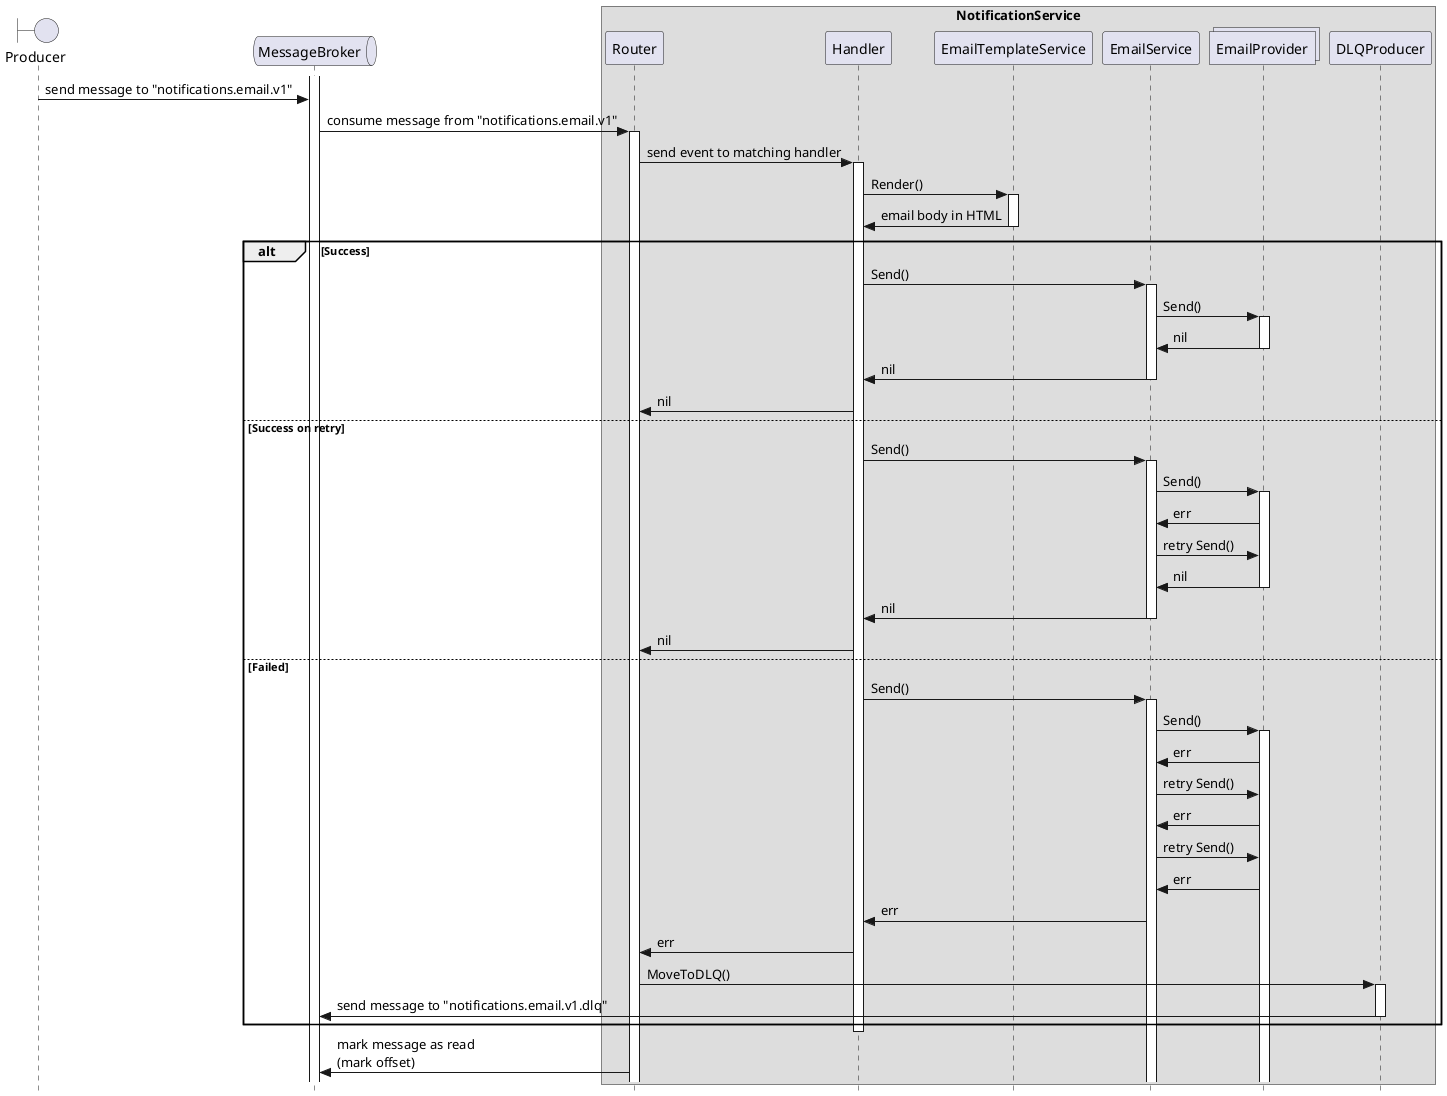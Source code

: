 @startuml send-email
skinparam style strictuml
hide footbox

boundary Producer
queue MessageBroker
box "NotificationService"
participant Router
participant Handler
participant EmailTemplateService
participant EmailService
collections EmailProvider
participant DLQProducer
end box

activate MessageBroker

Producer -> MessageBroker : send message to "notifications.email.v1"
MessageBroker -> Router ++ : consume message from "notifications.email.v1"
Router -> Handler ++ : send event to matching handler
Handler -> EmailTemplateService ++ : Render()
EmailTemplateService -> Handler : email body in HTML
deactivate EmailTemplateService

alt Success
    Handler -> EmailService ++ : Send()
    EmailService -> EmailProvider ++ : Send()
    EmailProvider -> EmailService : nil
    deactivate EmailProvider
    EmailService -> Handler : nil
    deactivate EmailService
    Handler -> Router : nil
else Success on retry
    Handler -> EmailService ++ : Send()
    EmailService -> EmailProvider ++ : Send()
    EmailProvider -> EmailService : err
    EmailService -> EmailProvider : retry Send()
    EmailProvider -> EmailService : nil
    deactivate EmailProvider
    EmailService -> Handler : nil
    deactivate EmailService
    Handler -> Router : nil
else Failed
    Handler -> EmailService ++ : Send()
    EmailService -> EmailProvider ++ : Send()
    EmailProvider -> EmailService : err
    EmailService -> EmailProvider : retry Send()
    EmailProvider -> EmailService : err
    EmailService -> EmailProvider : retry Send()
    EmailProvider -> EmailService : err
    EmailService -> Handler : err
    Handler -> Router : err
    Router -> DLQProducer ++: MoveToDLQ()
    DLQProducer -> MessageBroker : send message to "notifications.email.v1.dlq"
    deactivate DLQProducer
end alt

deactivate Handler
Router -> MessageBroker : mark message as read\n(mark offset)
@enduml
